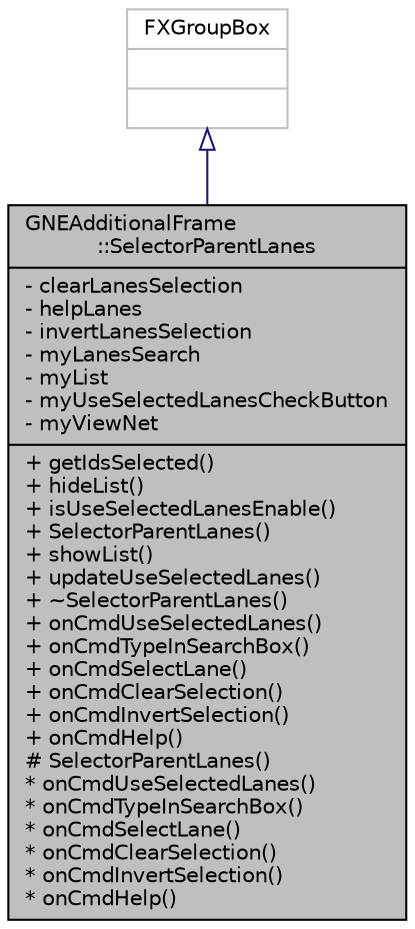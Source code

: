 digraph "GNEAdditionalFrame::SelectorParentLanes"
{
  edge [fontname="Helvetica",fontsize="10",labelfontname="Helvetica",labelfontsize="10"];
  node [fontname="Helvetica",fontsize="10",shape=record];
  Node0 [label="{GNEAdditionalFrame\l::SelectorParentLanes\n|- clearLanesSelection\l- helpLanes\l- invertLanesSelection\l- myLanesSearch\l- myList\l- myUseSelectedLanesCheckButton\l- myViewNet\l|+ getIdsSelected()\l+ hideList()\l+ isUseSelectedLanesEnable()\l+ SelectorParentLanes()\l+ showList()\l+ updateUseSelectedLanes()\l+ ~SelectorParentLanes()\l+ onCmdUseSelectedLanes()\l+ onCmdTypeInSearchBox()\l+ onCmdSelectLane()\l+ onCmdClearSelection()\l+ onCmdInvertSelection()\l+ onCmdHelp()\l# SelectorParentLanes()\l* onCmdUseSelectedLanes()\l* onCmdTypeInSearchBox()\l* onCmdSelectLane()\l* onCmdClearSelection()\l* onCmdInvertSelection()\l* onCmdHelp()\l}",height=0.2,width=0.4,color="black", fillcolor="grey75", style="filled", fontcolor="black"];
  Node1 -> Node0 [dir="back",color="midnightblue",fontsize="10",style="solid",arrowtail="onormal",fontname="Helvetica"];
  Node1 [label="{FXGroupBox\n||}",height=0.2,width=0.4,color="grey75", fillcolor="white", style="filled"];
}
